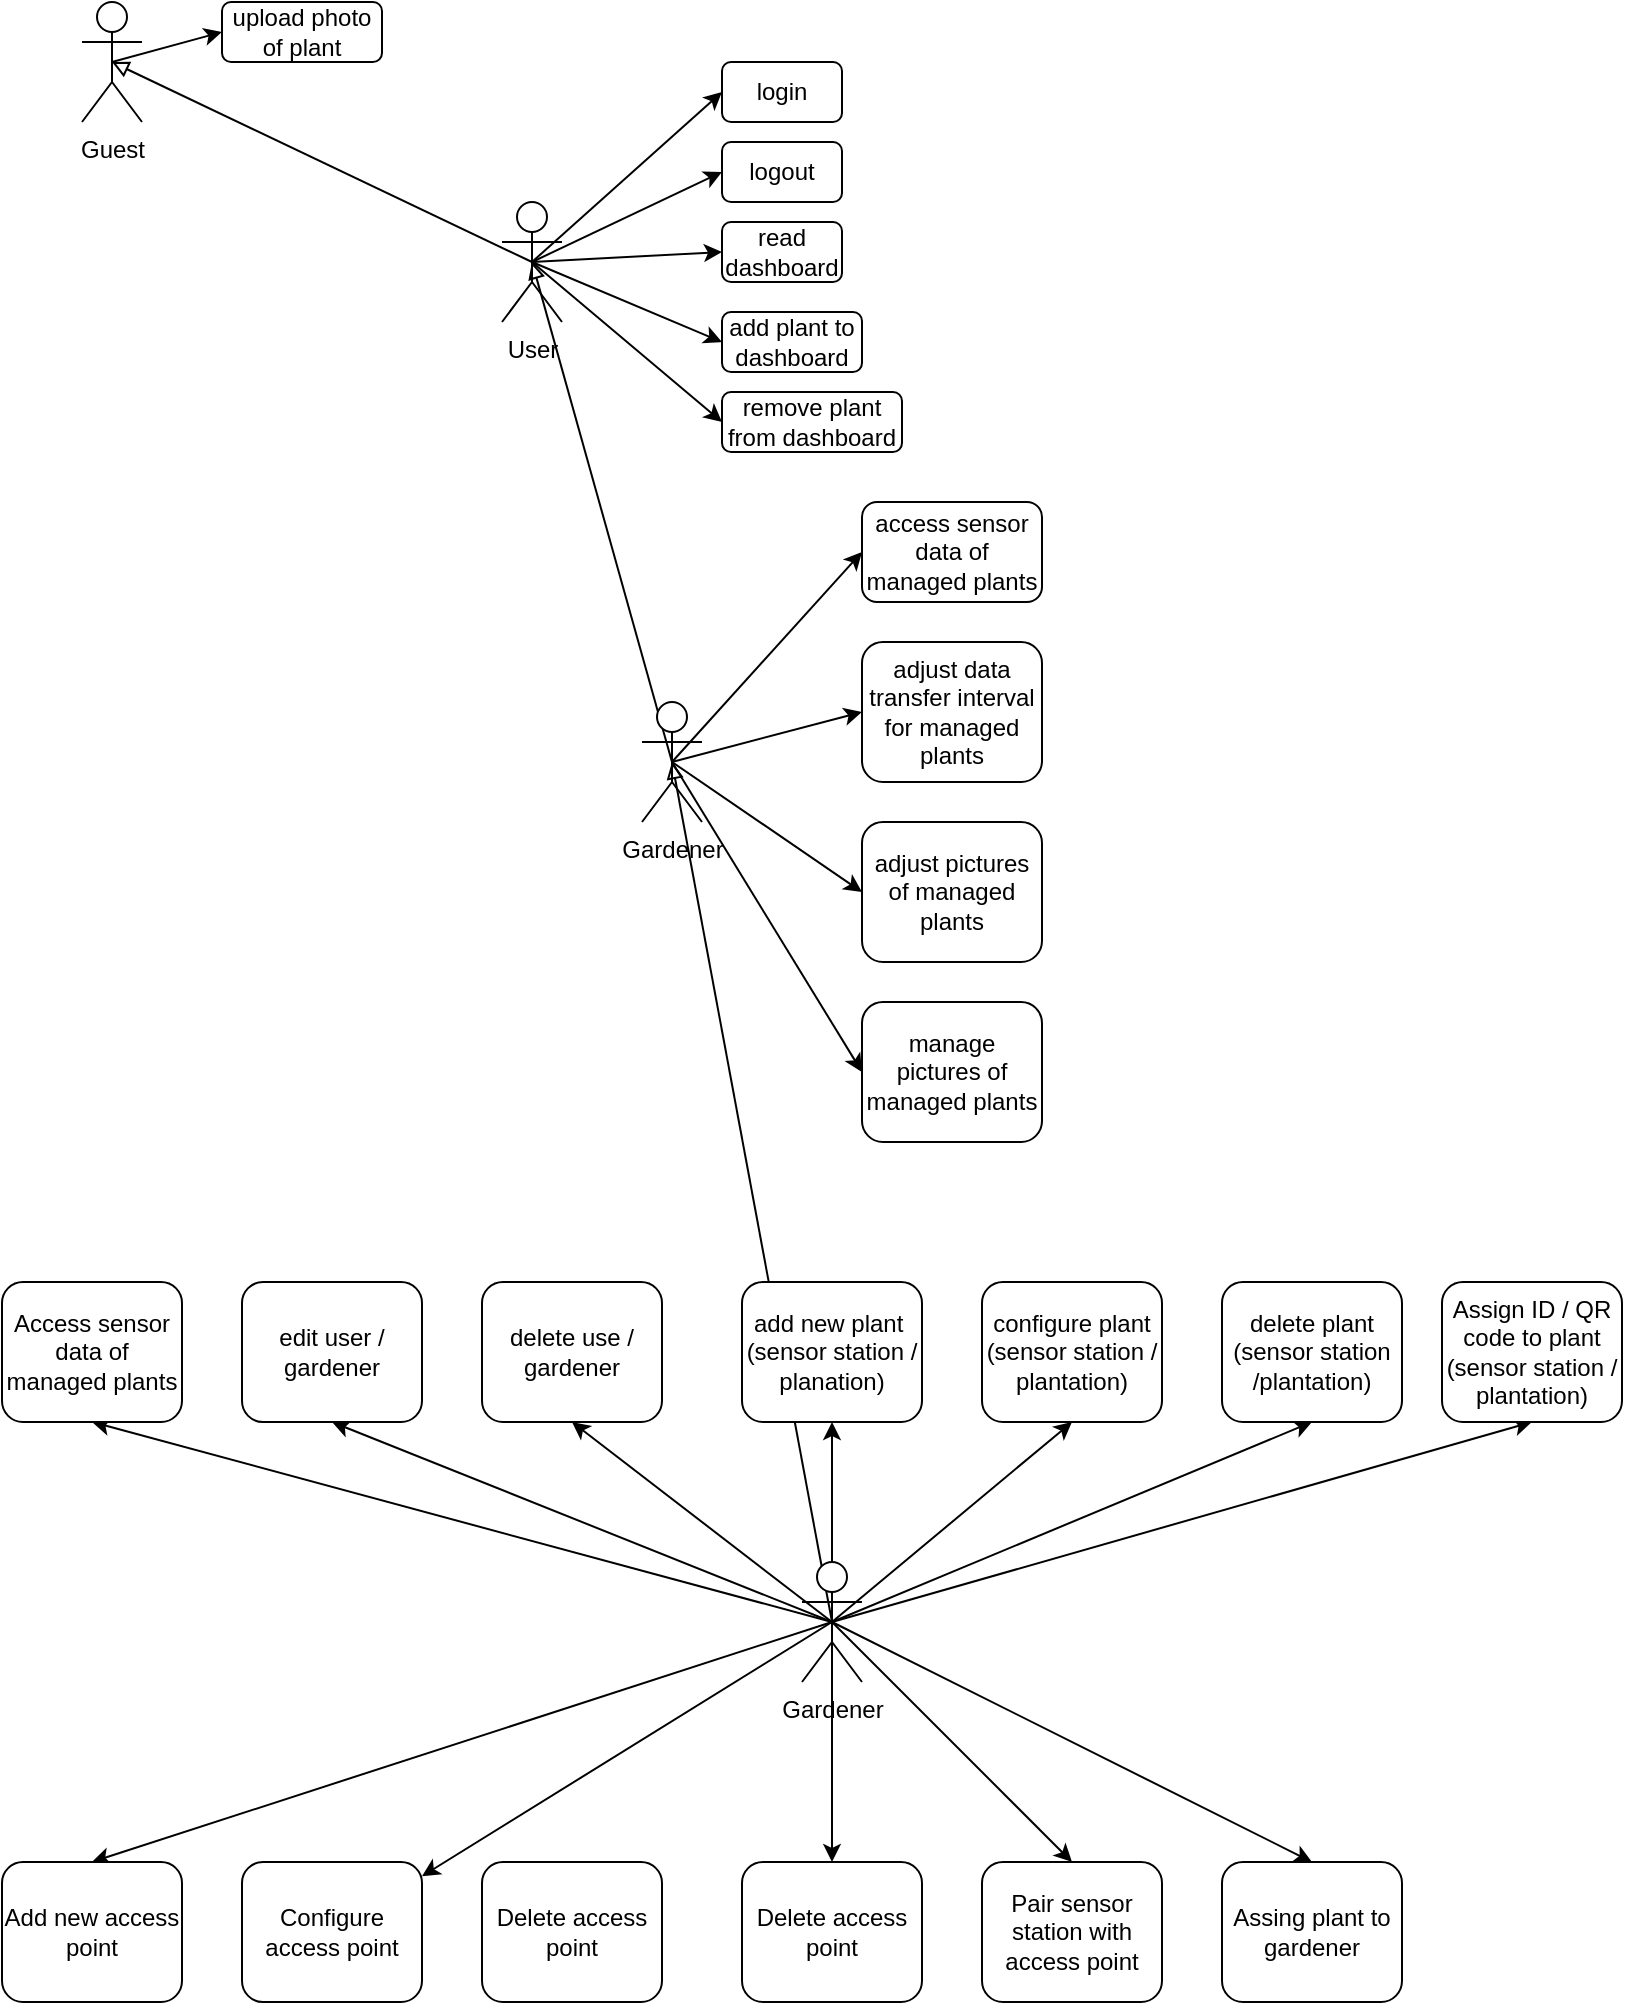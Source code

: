 <mxfile version="21.0.4" type="browser"><diagram name="Seite-1" id="1ABJJXSsQl70b3Nl-Qm6"><mxGraphModel dx="3475" dy="1313" grid="1" gridSize="10" guides="1" tooltips="1" connect="1" arrows="1" fold="1" page="1" pageScale="1" pageWidth="827" pageHeight="1169" math="0" shadow="0"><root><mxCell id="0"/><mxCell id="1" parent="0"/><mxCell id="G-l7ufu6wLRP_0wCO85U-6" style="rounded=0;orthogonalLoop=1;jettySize=auto;html=1;exitX=0.5;exitY=0.5;exitDx=0;exitDy=0;exitPerimeter=0;entryX=0;entryY=0.5;entryDx=0;entryDy=0;" parent="1" source="G-l7ufu6wLRP_0wCO85U-1" target="G-l7ufu6wLRP_0wCO85U-3" edge="1"><mxGeometry relative="1" as="geometry"/></mxCell><mxCell id="G-l7ufu6wLRP_0wCO85U-7" style="rounded=0;orthogonalLoop=1;jettySize=auto;html=1;exitX=0.5;exitY=0.5;exitDx=0;exitDy=0;exitPerimeter=0;entryX=0;entryY=0.5;entryDx=0;entryDy=0;" parent="1" source="G-l7ufu6wLRP_0wCO85U-1" target="G-l7ufu6wLRP_0wCO85U-4" edge="1"><mxGeometry relative="1" as="geometry"/></mxCell><mxCell id="G-l7ufu6wLRP_0wCO85U-8" style="rounded=0;orthogonalLoop=1;jettySize=auto;html=1;exitX=0.5;exitY=0.5;exitDx=0;exitDy=0;exitPerimeter=0;entryX=0;entryY=0.5;entryDx=0;entryDy=0;" parent="1" source="G-l7ufu6wLRP_0wCO85U-1" target="G-l7ufu6wLRP_0wCO85U-5" edge="1"><mxGeometry relative="1" as="geometry"/></mxCell><mxCell id="G-l7ufu6wLRP_0wCO85U-11" style="rounded=0;orthogonalLoop=1;jettySize=auto;html=1;exitX=0.5;exitY=0.5;exitDx=0;exitDy=0;exitPerimeter=0;entryX=0;entryY=0.5;entryDx=0;entryDy=0;" parent="1" source="G-l7ufu6wLRP_0wCO85U-1" target="G-l7ufu6wLRP_0wCO85U-9" edge="1"><mxGeometry relative="1" as="geometry"/></mxCell><mxCell id="G-l7ufu6wLRP_0wCO85U-12" style="rounded=0;orthogonalLoop=1;jettySize=auto;html=1;exitX=0.5;exitY=0.5;exitDx=0;exitDy=0;exitPerimeter=0;entryX=0;entryY=0.5;entryDx=0;entryDy=0;" parent="1" source="G-l7ufu6wLRP_0wCO85U-1" target="G-l7ufu6wLRP_0wCO85U-10" edge="1"><mxGeometry relative="1" as="geometry"/></mxCell><mxCell id="G-l7ufu6wLRP_0wCO85U-57" style="rounded=0;orthogonalLoop=1;jettySize=auto;html=1;exitX=0.5;exitY=0.5;exitDx=0;exitDy=0;exitPerimeter=0;entryX=0.5;entryY=0.5;entryDx=0;entryDy=0;entryPerimeter=0;endArrow=block;endFill=0;" parent="1" source="G-l7ufu6wLRP_0wCO85U-1" target="G-l7ufu6wLRP_0wCO85U-54" edge="1"><mxGeometry relative="1" as="geometry"/></mxCell><mxCell id="G-l7ufu6wLRP_0wCO85U-1" value="User&lt;br&gt;" style="shape=umlActor;verticalLabelPosition=bottom;verticalAlign=top;html=1;outlineConnect=0;" parent="1" vertex="1"><mxGeometry x="260" y="130" width="30" height="60" as="geometry"/></mxCell><mxCell id="G-l7ufu6wLRP_0wCO85U-3" value="login" style="rounded=1;whiteSpace=wrap;html=1;" parent="1" vertex="1"><mxGeometry x="370" y="60" width="60" height="30" as="geometry"/></mxCell><mxCell id="G-l7ufu6wLRP_0wCO85U-4" value="logout" style="rounded=1;whiteSpace=wrap;html=1;" parent="1" vertex="1"><mxGeometry x="370" y="100" width="60" height="30" as="geometry"/></mxCell><mxCell id="G-l7ufu6wLRP_0wCO85U-5" value="read dashboard" style="rounded=1;whiteSpace=wrap;html=1;" parent="1" vertex="1"><mxGeometry x="370" y="140" width="60" height="30" as="geometry"/></mxCell><mxCell id="G-l7ufu6wLRP_0wCO85U-9" value="add plant to dashboard" style="rounded=1;whiteSpace=wrap;html=1;" parent="1" vertex="1"><mxGeometry x="370" y="185" width="70" height="30" as="geometry"/></mxCell><mxCell id="G-l7ufu6wLRP_0wCO85U-10" value="remove plant from dashboard" style="rounded=1;whiteSpace=wrap;html=1;" parent="1" vertex="1"><mxGeometry x="370" y="225" width="90" height="30" as="geometry"/></mxCell><mxCell id="G-l7ufu6wLRP_0wCO85U-16" style="rounded=0;orthogonalLoop=1;jettySize=auto;html=1;exitX=0.5;exitY=0.5;exitDx=0;exitDy=0;exitPerimeter=0;entryX=0;entryY=0.5;entryDx=0;entryDy=0;" parent="1" source="G-l7ufu6wLRP_0wCO85U-13" target="G-l7ufu6wLRP_0wCO85U-14" edge="1"><mxGeometry relative="1" as="geometry"/></mxCell><mxCell id="G-l7ufu6wLRP_0wCO85U-17" style="rounded=0;orthogonalLoop=1;jettySize=auto;html=1;exitX=0.5;exitY=0.5;exitDx=0;exitDy=0;exitPerimeter=0;entryX=0;entryY=0.5;entryDx=0;entryDy=0;" parent="1" source="G-l7ufu6wLRP_0wCO85U-13" target="G-l7ufu6wLRP_0wCO85U-15" edge="1"><mxGeometry relative="1" as="geometry"/></mxCell><mxCell id="G-l7ufu6wLRP_0wCO85U-19" style="rounded=0;orthogonalLoop=1;jettySize=auto;html=1;exitX=0.5;exitY=0.5;exitDx=0;exitDy=0;exitPerimeter=0;entryX=0;entryY=0.5;entryDx=0;entryDy=0;" parent="1" source="G-l7ufu6wLRP_0wCO85U-13" target="G-l7ufu6wLRP_0wCO85U-18" edge="1"><mxGeometry relative="1" as="geometry"/></mxCell><mxCell id="G-l7ufu6wLRP_0wCO85U-21" style="rounded=0;orthogonalLoop=1;jettySize=auto;html=1;exitX=0.5;exitY=0.5;exitDx=0;exitDy=0;exitPerimeter=0;entryX=0;entryY=0.5;entryDx=0;entryDy=0;" parent="1" source="G-l7ufu6wLRP_0wCO85U-13" target="G-l7ufu6wLRP_0wCO85U-20" edge="1"><mxGeometry relative="1" as="geometry"/></mxCell><mxCell id="G-l7ufu6wLRP_0wCO85U-58" style="rounded=0;orthogonalLoop=1;jettySize=auto;html=1;exitX=0.5;exitY=0.5;exitDx=0;exitDy=0;exitPerimeter=0;entryX=0.5;entryY=0.5;entryDx=0;entryDy=0;entryPerimeter=0;endArrow=block;endFill=0;" parent="1" source="G-l7ufu6wLRP_0wCO85U-13" target="G-l7ufu6wLRP_0wCO85U-1" edge="1"><mxGeometry relative="1" as="geometry"/></mxCell><mxCell id="G-l7ufu6wLRP_0wCO85U-13" value="Gardener" style="shape=umlActor;verticalLabelPosition=bottom;verticalAlign=top;html=1;outlineConnect=0;align=center;" parent="1" vertex="1"><mxGeometry x="330" y="380" width="30" height="60" as="geometry"/></mxCell><mxCell id="G-l7ufu6wLRP_0wCO85U-14" value="access sensor data of managed plants" style="rounded=1;whiteSpace=wrap;html=1;" parent="1" vertex="1"><mxGeometry x="440" y="280" width="90" height="50" as="geometry"/></mxCell><mxCell id="G-l7ufu6wLRP_0wCO85U-15" value="adjust data transfer interval for managed plants" style="rounded=1;whiteSpace=wrap;html=1;" parent="1" vertex="1"><mxGeometry x="440" y="350" width="90" height="70" as="geometry"/></mxCell><mxCell id="G-l7ufu6wLRP_0wCO85U-18" value="adjust pictures of managed plants" style="rounded=1;whiteSpace=wrap;html=1;" parent="1" vertex="1"><mxGeometry x="440" y="440" width="90" height="70" as="geometry"/></mxCell><mxCell id="G-l7ufu6wLRP_0wCO85U-20" value="manage pictures of managed plants" style="rounded=1;whiteSpace=wrap;html=1;" parent="1" vertex="1"><mxGeometry x="440" y="530" width="90" height="70" as="geometry"/></mxCell><mxCell id="G-l7ufu6wLRP_0wCO85U-42" style="rounded=0;orthogonalLoop=1;jettySize=auto;html=1;exitX=0.5;exitY=0.5;exitDx=0;exitDy=0;exitPerimeter=0;entryX=0.5;entryY=1;entryDx=0;entryDy=0;" parent="1" source="G-l7ufu6wLRP_0wCO85U-22" target="G-l7ufu6wLRP_0wCO85U-23" edge="1"><mxGeometry relative="1" as="geometry"/></mxCell><mxCell id="G-l7ufu6wLRP_0wCO85U-43" style="rounded=0;orthogonalLoop=1;jettySize=auto;html=1;exitX=0.5;exitY=0.5;exitDx=0;exitDy=0;exitPerimeter=0;entryX=0.5;entryY=1;entryDx=0;entryDy=0;" parent="1" source="G-l7ufu6wLRP_0wCO85U-22" target="G-l7ufu6wLRP_0wCO85U-25" edge="1"><mxGeometry relative="1" as="geometry"/></mxCell><mxCell id="G-l7ufu6wLRP_0wCO85U-44" style="rounded=0;orthogonalLoop=1;jettySize=auto;html=1;exitX=0.5;exitY=0.5;exitDx=0;exitDy=0;exitPerimeter=0;entryX=0.5;entryY=1;entryDx=0;entryDy=0;" parent="1" source="G-l7ufu6wLRP_0wCO85U-22" target="G-l7ufu6wLRP_0wCO85U-27" edge="1"><mxGeometry relative="1" as="geometry"/></mxCell><mxCell id="G-l7ufu6wLRP_0wCO85U-45" style="edgeStyle=orthogonalEdgeStyle;rounded=0;orthogonalLoop=1;jettySize=auto;html=1;exitX=0.5;exitY=0.5;exitDx=0;exitDy=0;exitPerimeter=0;entryX=0.5;entryY=1;entryDx=0;entryDy=0;" parent="1" source="G-l7ufu6wLRP_0wCO85U-22" target="G-l7ufu6wLRP_0wCO85U-28" edge="1"><mxGeometry relative="1" as="geometry"/></mxCell><mxCell id="G-l7ufu6wLRP_0wCO85U-46" style="rounded=0;orthogonalLoop=1;jettySize=auto;html=1;exitX=0.5;exitY=0.5;exitDx=0;exitDy=0;exitPerimeter=0;entryX=0.5;entryY=1;entryDx=0;entryDy=0;" parent="1" source="G-l7ufu6wLRP_0wCO85U-22" target="G-l7ufu6wLRP_0wCO85U-29" edge="1"><mxGeometry relative="1" as="geometry"/></mxCell><mxCell id="G-l7ufu6wLRP_0wCO85U-47" style="rounded=0;orthogonalLoop=1;jettySize=auto;html=1;exitX=0.5;exitY=0.5;exitDx=0;exitDy=0;exitPerimeter=0;entryX=0.5;entryY=1;entryDx=0;entryDy=0;" parent="1" source="G-l7ufu6wLRP_0wCO85U-22" target="G-l7ufu6wLRP_0wCO85U-30" edge="1"><mxGeometry relative="1" as="geometry"/></mxCell><mxCell id="G-l7ufu6wLRP_0wCO85U-48" style="rounded=0;orthogonalLoop=1;jettySize=auto;html=1;exitX=0.5;exitY=0.5;exitDx=0;exitDy=0;exitPerimeter=0;entryX=0.5;entryY=1;entryDx=0;entryDy=0;" parent="1" source="G-l7ufu6wLRP_0wCO85U-22" target="G-l7ufu6wLRP_0wCO85U-35" edge="1"><mxGeometry relative="1" as="geometry"/></mxCell><mxCell id="G-l7ufu6wLRP_0wCO85U-49" style="rounded=0;orthogonalLoop=1;jettySize=auto;html=1;exitX=0.5;exitY=0.5;exitDx=0;exitDy=0;exitPerimeter=0;entryX=0.5;entryY=0;entryDx=0;entryDy=0;" parent="1" source="G-l7ufu6wLRP_0wCO85U-22" target="G-l7ufu6wLRP_0wCO85U-36" edge="1"><mxGeometry relative="1" as="geometry"/></mxCell><mxCell id="G-l7ufu6wLRP_0wCO85U-50" style="rounded=0;orthogonalLoop=1;jettySize=auto;html=1;exitX=0.5;exitY=0.5;exitDx=0;exitDy=0;exitPerimeter=0;" parent="1" source="G-l7ufu6wLRP_0wCO85U-22" target="G-l7ufu6wLRP_0wCO85U-37" edge="1"><mxGeometry relative="1" as="geometry"/></mxCell><mxCell id="G-l7ufu6wLRP_0wCO85U-51" style="rounded=0;orthogonalLoop=1;jettySize=auto;html=1;exitX=0.5;exitY=0.5;exitDx=0;exitDy=0;exitPerimeter=0;" parent="1" source="G-l7ufu6wLRP_0wCO85U-22" target="G-l7ufu6wLRP_0wCO85U-39" edge="1"><mxGeometry relative="1" as="geometry"/></mxCell><mxCell id="G-l7ufu6wLRP_0wCO85U-52" style="rounded=0;orthogonalLoop=1;jettySize=auto;html=1;exitX=0.5;exitY=0.5;exitDx=0;exitDy=0;exitPerimeter=0;entryX=0.5;entryY=0;entryDx=0;entryDy=0;" parent="1" source="G-l7ufu6wLRP_0wCO85U-22" target="G-l7ufu6wLRP_0wCO85U-40" edge="1"><mxGeometry relative="1" as="geometry"/></mxCell><mxCell id="G-l7ufu6wLRP_0wCO85U-53" style="rounded=0;orthogonalLoop=1;jettySize=auto;html=1;exitX=0.5;exitY=0.5;exitDx=0;exitDy=0;exitPerimeter=0;entryX=0.5;entryY=0;entryDx=0;entryDy=0;" parent="1" source="G-l7ufu6wLRP_0wCO85U-22" target="G-l7ufu6wLRP_0wCO85U-41" edge="1"><mxGeometry relative="1" as="geometry"/></mxCell><mxCell id="G-l7ufu6wLRP_0wCO85U-59" style="rounded=0;orthogonalLoop=1;jettySize=auto;html=1;exitX=0.5;exitY=0.5;exitDx=0;exitDy=0;exitPerimeter=0;entryX=0.5;entryY=0.5;entryDx=0;entryDy=0;entryPerimeter=0;endArrow=block;endFill=0;" parent="1" source="G-l7ufu6wLRP_0wCO85U-22" target="G-l7ufu6wLRP_0wCO85U-13" edge="1"><mxGeometry relative="1" as="geometry"/></mxCell><mxCell id="G-l7ufu6wLRP_0wCO85U-22" value="Gardener" style="shape=umlActor;verticalLabelPosition=bottom;verticalAlign=top;html=1;outlineConnect=0;" parent="1" vertex="1"><mxGeometry x="410" y="810" width="30" height="60" as="geometry"/></mxCell><mxCell id="G-l7ufu6wLRP_0wCO85U-23" value="Access sensor data of managed plants" style="rounded=1;whiteSpace=wrap;html=1;" parent="1" vertex="1"><mxGeometry x="10" y="670" width="90" height="70" as="geometry"/></mxCell><mxCell id="G-l7ufu6wLRP_0wCO85U-25" value="edit user / gardener" style="rounded=1;whiteSpace=wrap;html=1;" parent="1" vertex="1"><mxGeometry x="130" y="670" width="90" height="70" as="geometry"/></mxCell><mxCell id="G-l7ufu6wLRP_0wCO85U-27" value="delete use / gardener" style="rounded=1;whiteSpace=wrap;html=1;" parent="1" vertex="1"><mxGeometry x="250" y="670" width="90" height="70" as="geometry"/></mxCell><mxCell id="G-l7ufu6wLRP_0wCO85U-28" value="add new plant&amp;nbsp;&lt;br&gt;(sensor station / planation)" style="rounded=1;whiteSpace=wrap;html=1;" parent="1" vertex="1"><mxGeometry x="380" y="670" width="90" height="70" as="geometry"/></mxCell><mxCell id="G-l7ufu6wLRP_0wCO85U-29" value="configure plant&lt;br&gt;(sensor station / plantation)" style="rounded=1;whiteSpace=wrap;html=1;" parent="1" vertex="1"><mxGeometry x="500" y="670" width="90" height="70" as="geometry"/></mxCell><mxCell id="G-l7ufu6wLRP_0wCO85U-30" value="delete plant (sensor station /plantation)" style="rounded=1;whiteSpace=wrap;html=1;" parent="1" vertex="1"><mxGeometry x="620" y="670" width="90" height="70" as="geometry"/></mxCell><mxCell id="G-l7ufu6wLRP_0wCO85U-35" value="Assign ID / QR code to plant (sensor station / plantation)" style="rounded=1;whiteSpace=wrap;html=1;" parent="1" vertex="1"><mxGeometry x="730" y="670" width="90" height="70" as="geometry"/></mxCell><mxCell id="G-l7ufu6wLRP_0wCO85U-36" value="Add new access point" style="rounded=1;whiteSpace=wrap;html=1;" parent="1" vertex="1"><mxGeometry x="10" y="960" width="90" height="70" as="geometry"/></mxCell><mxCell id="G-l7ufu6wLRP_0wCO85U-37" value="Configure access point" style="rounded=1;whiteSpace=wrap;html=1;" parent="1" vertex="1"><mxGeometry x="130" y="960" width="90" height="70" as="geometry"/></mxCell><mxCell id="G-l7ufu6wLRP_0wCO85U-38" value="Delete access point" style="rounded=1;whiteSpace=wrap;html=1;" parent="1" vertex="1"><mxGeometry x="250" y="960" width="90" height="70" as="geometry"/></mxCell><mxCell id="G-l7ufu6wLRP_0wCO85U-39" value="Delete access point" style="rounded=1;whiteSpace=wrap;html=1;" parent="1" vertex="1"><mxGeometry x="380" y="960" width="90" height="70" as="geometry"/></mxCell><mxCell id="G-l7ufu6wLRP_0wCO85U-40" value="Pair sensor station with access point" style="rounded=1;whiteSpace=wrap;html=1;" parent="1" vertex="1"><mxGeometry x="500" y="960" width="90" height="70" as="geometry"/></mxCell><mxCell id="G-l7ufu6wLRP_0wCO85U-41" value="Assing plant to gardener" style="rounded=1;whiteSpace=wrap;html=1;" parent="1" vertex="1"><mxGeometry x="620" y="960" width="90" height="70" as="geometry"/></mxCell><mxCell id="G-l7ufu6wLRP_0wCO85U-56" style="rounded=0;orthogonalLoop=1;jettySize=auto;html=1;exitX=0.5;exitY=0.5;exitDx=0;exitDy=0;exitPerimeter=0;entryX=0;entryY=0.5;entryDx=0;entryDy=0;" parent="1" source="G-l7ufu6wLRP_0wCO85U-54" target="G-l7ufu6wLRP_0wCO85U-55" edge="1"><mxGeometry relative="1" as="geometry"/></mxCell><mxCell id="G-l7ufu6wLRP_0wCO85U-54" value="Guest" style="shape=umlActor;verticalLabelPosition=bottom;verticalAlign=top;html=1;outlineConnect=0;" parent="1" vertex="1"><mxGeometry x="50" y="30" width="30" height="60" as="geometry"/></mxCell><mxCell id="G-l7ufu6wLRP_0wCO85U-55" value="upload photo of plant" style="rounded=1;whiteSpace=wrap;html=1;" parent="1" vertex="1"><mxGeometry x="120" y="30" width="80" height="30" as="geometry"/></mxCell></root></mxGraphModel></diagram></mxfile>